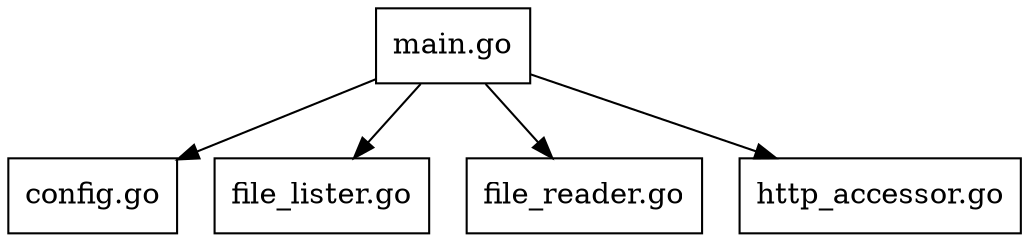 digraph dep {
    node [
        shape = rect;
    ]
    "main.go" -> "config.go"
    "main.go" -> "file_lister.go"
    "main.go" -> "file_reader.go"
    "main.go" -> "http_accessor.go"
}

